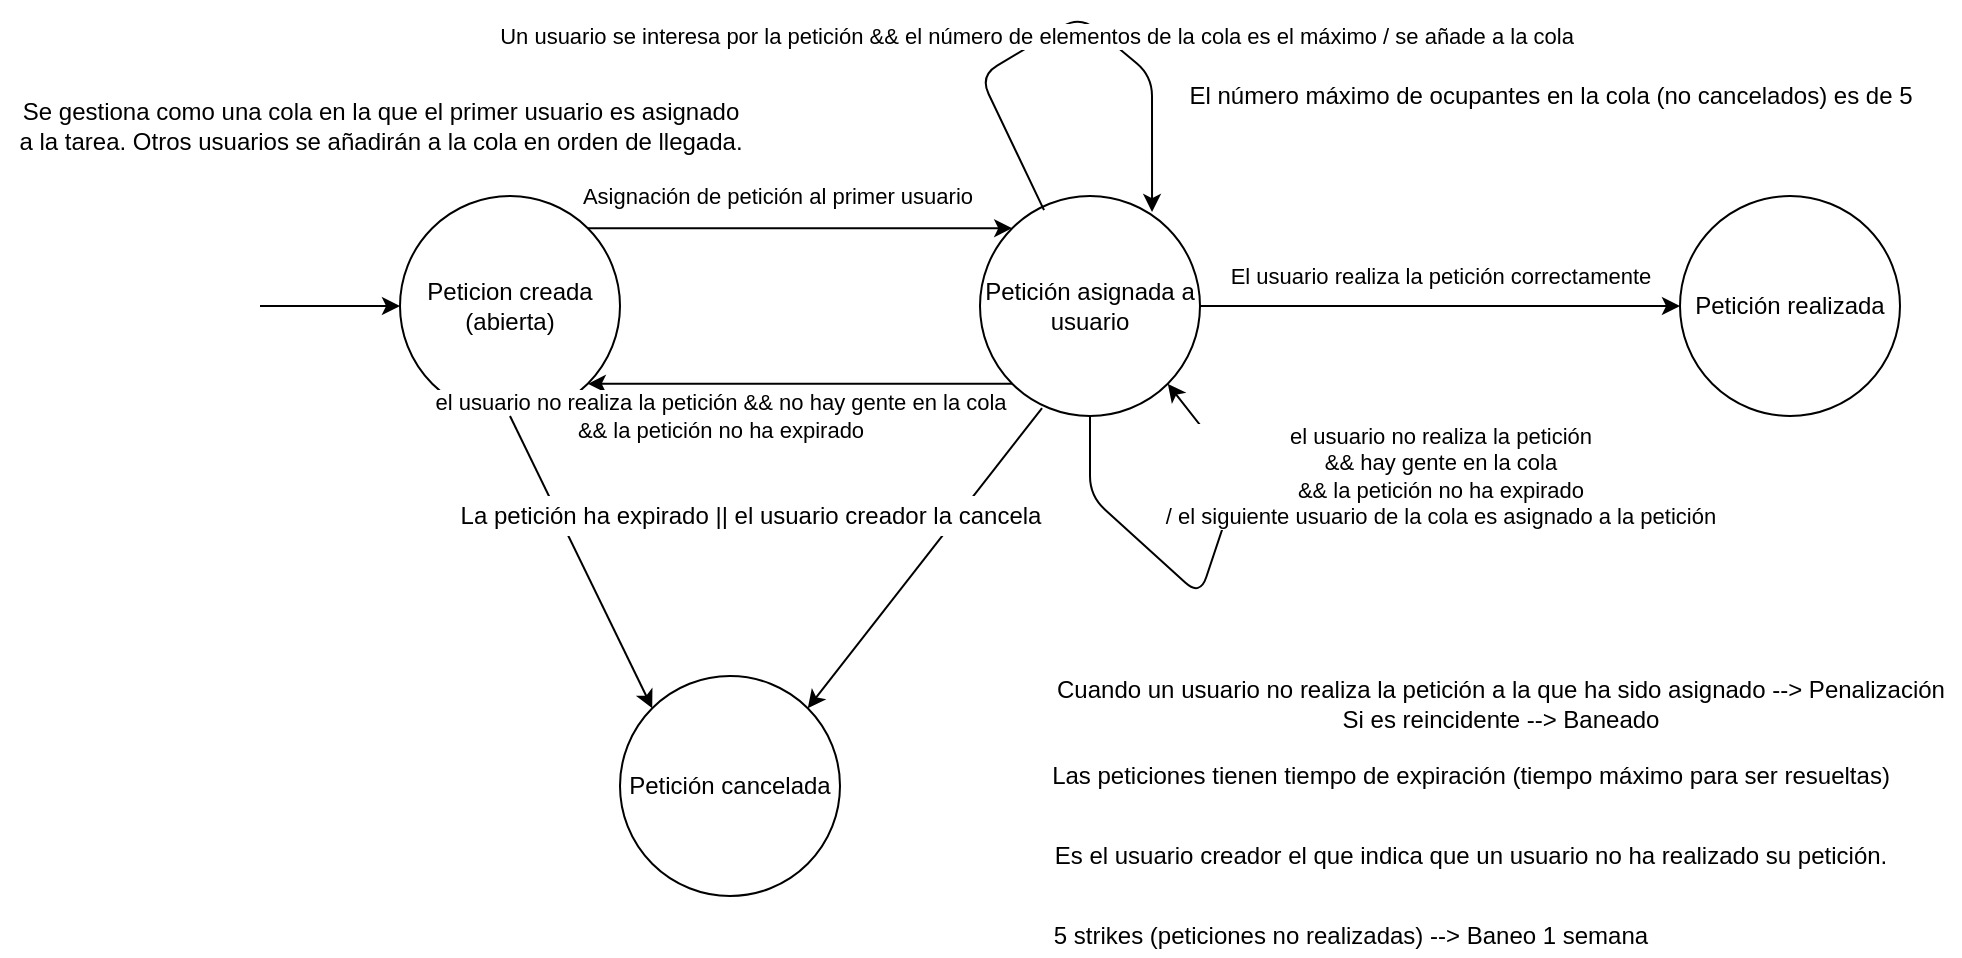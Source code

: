 <mxfile version="14.5.0" type="device"><diagram id="Z6cueI1KjZJyn61KcfWK" name="Página-1"><mxGraphModel dx="1426" dy="852" grid="1" gridSize="10" guides="1" tooltips="1" connect="1" arrows="1" fold="1" page="1" pageScale="1" pageWidth="1169" pageHeight="827" math="0" shadow="0"><root><mxCell id="0"/><mxCell id="1" parent="0"/><mxCell id="lKaOeQIIIG_xUC0il8Ct-2" value="Peticion creada (abierta)" style="ellipse;whiteSpace=wrap;html=1;aspect=fixed;" vertex="1" parent="1"><mxGeometry x="200" y="160" width="110" height="110" as="geometry"/></mxCell><mxCell id="lKaOeQIIIG_xUC0il8Ct-3" value="" style="endArrow=classic;html=1;entryX=0;entryY=0.5;entryDx=0;entryDy=0;" edge="1" parent="1" target="lKaOeQIIIG_xUC0il8Ct-2"><mxGeometry width="50" height="50" relative="1" as="geometry"><mxPoint x="130" y="215" as="sourcePoint"/><mxPoint x="170" y="180" as="targetPoint"/></mxGeometry></mxCell><mxCell id="lKaOeQIIIG_xUC0il8Ct-4" value="Petición asignada a usuario" style="ellipse;whiteSpace=wrap;html=1;aspect=fixed;" vertex="1" parent="1"><mxGeometry x="490" y="160" width="110" height="110" as="geometry"/></mxCell><mxCell id="lKaOeQIIIG_xUC0il8Ct-5" value="" style="endArrow=classic;html=1;exitX=1;exitY=0;exitDx=0;exitDy=0;entryX=0;entryY=0;entryDx=0;entryDy=0;" edge="1" parent="1" source="lKaOeQIIIG_xUC0il8Ct-2" target="lKaOeQIIIG_xUC0il8Ct-4"><mxGeometry width="50" height="50" relative="1" as="geometry"><mxPoint x="350" y="230" as="sourcePoint"/><mxPoint x="400" y="180" as="targetPoint"/></mxGeometry></mxCell><mxCell id="lKaOeQIIIG_xUC0il8Ct-6" value="Asignación de petición al primer usuario&amp;nbsp;" style="edgeLabel;html=1;align=center;verticalAlign=middle;resizable=0;points=[];" vertex="1" connectable="0" parent="lKaOeQIIIG_xUC0il8Ct-5"><mxGeometry x="-0.547" y="-2" relative="1" as="geometry"><mxPoint x="48.11" y="-18.11" as="offset"/></mxGeometry></mxCell><mxCell id="lKaOeQIIIG_xUC0il8Ct-7" value="" style="endArrow=classic;html=1;exitX=0;exitY=1;exitDx=0;exitDy=0;entryX=1;entryY=1;entryDx=0;entryDy=0;" edge="1" parent="1" source="lKaOeQIIIG_xUC0il8Ct-4" target="lKaOeQIIIG_xUC0il8Ct-2"><mxGeometry width="50" height="50" relative="1" as="geometry"><mxPoint x="390" y="360" as="sourcePoint"/><mxPoint x="440" y="310" as="targetPoint"/></mxGeometry></mxCell><mxCell id="lKaOeQIIIG_xUC0il8Ct-8" value="el usuario no realiza la petición &amp;amp;&amp;amp; no hay gente en la cola&lt;br&gt;&amp;amp;&amp;amp; la petición no ha expirado" style="edgeLabel;html=1;align=center;verticalAlign=middle;resizable=0;points=[];" vertex="1" connectable="0" parent="lKaOeQIIIG_xUC0il8Ct-7"><mxGeometry x="0.509" relative="1" as="geometry"><mxPoint x="13.89" y="16.11" as="offset"/></mxGeometry></mxCell><mxCell id="lKaOeQIIIG_xUC0il8Ct-10" value="Petición cancelada" style="ellipse;whiteSpace=wrap;html=1;aspect=fixed;" vertex="1" parent="1"><mxGeometry x="310" y="400" width="110" height="110" as="geometry"/></mxCell><mxCell id="lKaOeQIIIG_xUC0il8Ct-12" value="Petición realizada" style="ellipse;whiteSpace=wrap;html=1;aspect=fixed;" vertex="1" parent="1"><mxGeometry x="840" y="160" width="110" height="110" as="geometry"/></mxCell><mxCell id="lKaOeQIIIG_xUC0il8Ct-13" value="" style="endArrow=classic;html=1;exitX=1;exitY=0.5;exitDx=0;exitDy=0;entryX=0;entryY=0.5;entryDx=0;entryDy=0;" edge="1" parent="1" source="lKaOeQIIIG_xUC0il8Ct-4" target="lKaOeQIIIG_xUC0il8Ct-12"><mxGeometry width="50" height="50" relative="1" as="geometry"><mxPoint x="730" y="190" as="sourcePoint"/><mxPoint x="780" y="140" as="targetPoint"/></mxGeometry></mxCell><mxCell id="lKaOeQIIIG_xUC0il8Ct-14" value="El usuario realiza la petición correctamente" style="edgeLabel;html=1;align=center;verticalAlign=middle;resizable=0;points=[];" vertex="1" connectable="0" parent="lKaOeQIIIG_xUC0il8Ct-13"><mxGeometry x="0.415" y="1" relative="1" as="geometry"><mxPoint x="-50" y="-14" as="offset"/></mxGeometry></mxCell><mxCell id="lKaOeQIIIG_xUC0il8Ct-16" value="" style="endArrow=classic;html=1;exitX=0.291;exitY=0.064;exitDx=0;exitDy=0;exitPerimeter=0;entryX=0.782;entryY=0.073;entryDx=0;entryDy=0;entryPerimeter=0;" edge="1" parent="1" source="lKaOeQIIIG_xUC0il8Ct-4" target="lKaOeQIIIG_xUC0il8Ct-4"><mxGeometry width="50" height="50" relative="1" as="geometry"><mxPoint x="520" y="150" as="sourcePoint"/><mxPoint x="570" y="100" as="targetPoint"/><Array as="points"><mxPoint x="490" y="100"/><mxPoint x="540" y="70"/><mxPoint x="576" y="100"/></Array></mxGeometry></mxCell><mxCell id="lKaOeQIIIG_xUC0il8Ct-17" value="Un usuario se interesa por la petición &amp;amp;&amp;amp; el número de elementos de la cola es el máximo / se añade a la cola" style="edgeLabel;html=1;align=center;verticalAlign=middle;resizable=0;points=[];" vertex="1" connectable="0" parent="lKaOeQIIIG_xUC0il8Ct-16"><mxGeometry x="-0.129" y="3" relative="1" as="geometry"><mxPoint as="offset"/></mxGeometry></mxCell><mxCell id="lKaOeQIIIG_xUC0il8Ct-18" value="Se gestiona como una cola en la que el primer usuario es asignado&lt;br&gt;a la tarea. Otros usuarios se añadirán a la cola en orden de llegada." style="text;html=1;align=center;verticalAlign=middle;resizable=0;points=[];autosize=1;" vertex="1" parent="1"><mxGeometry y="110" width="380" height="30" as="geometry"/></mxCell><mxCell id="lKaOeQIIIG_xUC0il8Ct-19" value="" style="endArrow=classic;html=1;exitX=0.5;exitY=1;exitDx=0;exitDy=0;entryX=1;entryY=1;entryDx=0;entryDy=0;" edge="1" parent="1" source="lKaOeQIIIG_xUC0il8Ct-4" target="lKaOeQIIIG_xUC0il8Ct-4"><mxGeometry width="50" height="50" relative="1" as="geometry"><mxPoint x="590" y="380" as="sourcePoint"/><mxPoint x="640" y="330" as="targetPoint"/><Array as="points"><mxPoint x="545" y="310"/><mxPoint x="600" y="360"/><mxPoint x="620" y="300"/></Array></mxGeometry></mxCell><mxCell id="lKaOeQIIIG_xUC0il8Ct-20" value="el usuario no realiza la petición &lt;br&gt;&amp;amp;&amp;amp; hay gente en la cola &lt;br&gt;&amp;amp;&amp;amp; la petición no ha expirado &lt;br&gt;/ el siguiente usuario de la cola es asignado a la petición" style="edgeLabel;html=1;align=center;verticalAlign=middle;resizable=0;points=[];" vertex="1" connectable="0" parent="lKaOeQIIIG_xUC0il8Ct-19"><mxGeometry x="-0.007" y="2" relative="1" as="geometry"><mxPoint x="121.05" y="-56.83" as="offset"/></mxGeometry></mxCell><mxCell id="lKaOeQIIIG_xUC0il8Ct-21" value="El número máximo de ocupantes en la cola (no cancelados) es de 5" style="text;html=1;align=center;verticalAlign=middle;resizable=0;points=[];autosize=1;" vertex="1" parent="1"><mxGeometry x="585" y="100" width="380" height="20" as="geometry"/></mxCell><mxCell id="lKaOeQIIIG_xUC0il8Ct-22" value="" style="endArrow=classic;html=1;entryX=0;entryY=0;entryDx=0;entryDy=0;exitX=0.5;exitY=1;exitDx=0;exitDy=0;" edge="1" parent="1" source="lKaOeQIIIG_xUC0il8Ct-2" target="lKaOeQIIIG_xUC0il8Ct-10"><mxGeometry width="50" height="50" relative="1" as="geometry"><mxPoint x="240" y="300" as="sourcePoint"/><mxPoint x="270" y="460" as="targetPoint"/></mxGeometry></mxCell><mxCell id="lKaOeQIIIG_xUC0il8Ct-23" value="" style="endArrow=classic;html=1;exitX=0.282;exitY=0.964;exitDx=0;exitDy=0;entryX=1;entryY=0;entryDx=0;entryDy=0;exitPerimeter=0;" edge="1" parent="1" source="lKaOeQIIIG_xUC0il8Ct-4" target="lKaOeQIIIG_xUC0il8Ct-10"><mxGeometry width="50" height="50" relative="1" as="geometry"><mxPoint x="760" y="520" as="sourcePoint"/><mxPoint x="810" y="470" as="targetPoint"/></mxGeometry></mxCell><mxCell id="lKaOeQIIIG_xUC0il8Ct-24" value="La petición ha expirado || el usuario creador la cancela" style="text;html=1;align=center;verticalAlign=middle;resizable=0;points=[];autosize=1;fillColor=#ffffff;" vertex="1" parent="1"><mxGeometry x="220" y="310" width="310" height="20" as="geometry"/></mxCell><mxCell id="lKaOeQIIIG_xUC0il8Ct-25" value="Cuando un usuario no realiza la petición a la que ha sido asignado --&amp;gt; Penalización&lt;br&gt;Si es reincidente --&amp;gt; Baneado" style="text;html=1;align=center;verticalAlign=middle;resizable=0;points=[];autosize=1;" vertex="1" parent="1"><mxGeometry x="520" y="399" width="460" height="30" as="geometry"/></mxCell><mxCell id="lKaOeQIIIG_xUC0il8Ct-26" value="Las peticiones tienen tiempo de expiración (tiempo máximo para ser resueltas)" style="text;html=1;align=center;verticalAlign=middle;resizable=0;points=[];autosize=1;" vertex="1" parent="1"><mxGeometry x="520" y="440" width="430" height="20" as="geometry"/></mxCell><mxCell id="lKaOeQIIIG_xUC0il8Ct-27" value="Es el usuario creador el que indica que un usuario no ha realizado su petición." style="text;html=1;align=center;verticalAlign=middle;resizable=0;points=[];autosize=1;" vertex="1" parent="1"><mxGeometry x="520" y="480" width="430" height="20" as="geometry"/></mxCell><mxCell id="lKaOeQIIIG_xUC0il8Ct-31" value="5 strikes (peticiones no realizadas) --&amp;gt; Baneo 1 semana" style="text;html=1;align=center;verticalAlign=middle;resizable=0;points=[];autosize=1;" vertex="1" parent="1"><mxGeometry x="520" y="520" width="310" height="20" as="geometry"/></mxCell></root></mxGraphModel></diagram></mxfile>